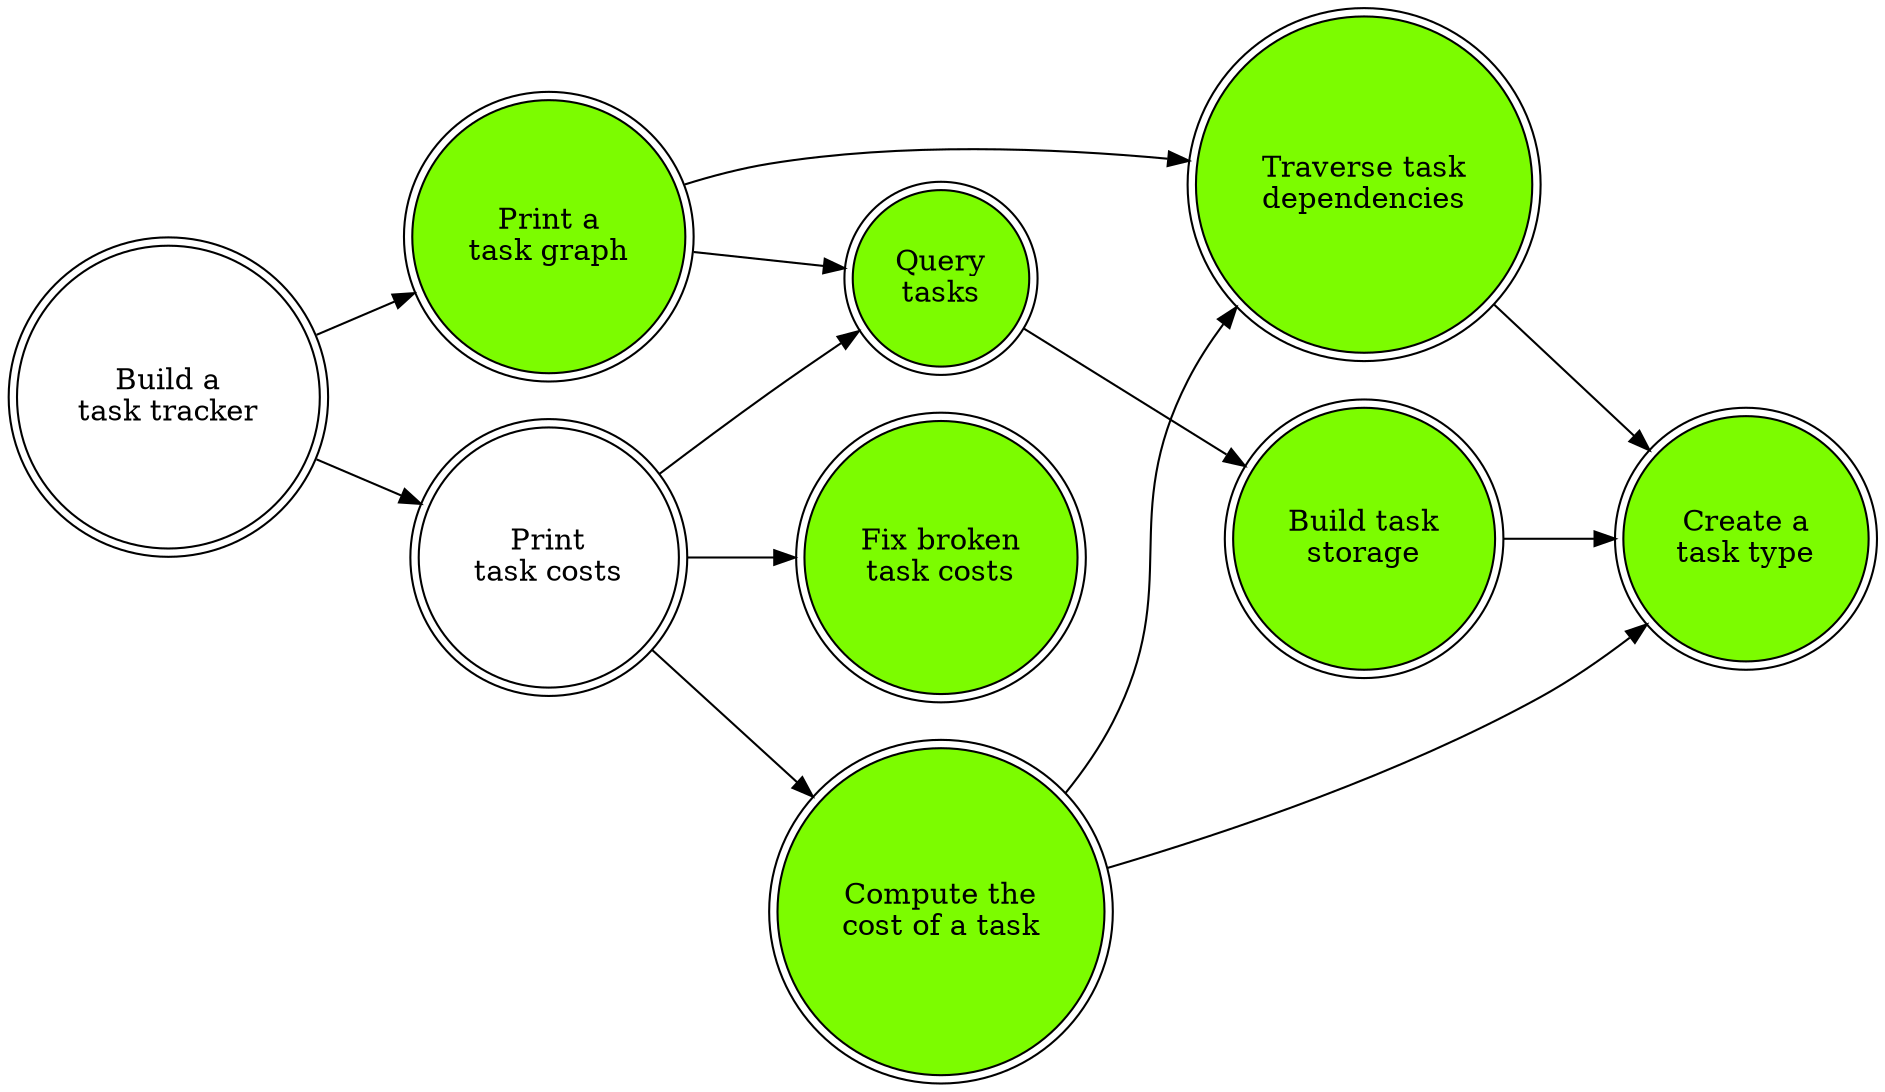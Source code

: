 digraph G {
  rankdir="LR";
  node [shape=doublecircle]
  tt  [label="Build a\ntask tracker"]
  ct  [label="Create a\ntask type"; style="filled"; fillcolor="lawngreen"]
  ptg [label="Print a\ntask graph"; style="filled"; fillcolor="lawngreen"]
  ptc [label="Print\ntask costs"]
  qt  [label="Query\ntasks"; style="filled"; fillcolor="lawngreen"]
  bts [label="Build task\nstorage"; style="filled"; fillcolor="lawngreen"]
  ctc [label="Compute the\ncost of a task"; style="filled"; fillcolor="lawngreen"]
  ttd [label="Traverse task\ndependencies"; style="filled"; fillcolor="lawngreen"]
  ftc [label="Fix broken\ntask costs"; style=filled; fillcolor="lawngreen"]

  tt  -> ptg
  ptg -> qt
  qt  -> bts
  tt  -> ptc
  ptc -> qt
  ptc -> ctc
  ctc -> ct
  bts -> ct
  ptg -> ttd
  ttd -> ct
  ctc -> ttd
  ptc -> ftc
}

